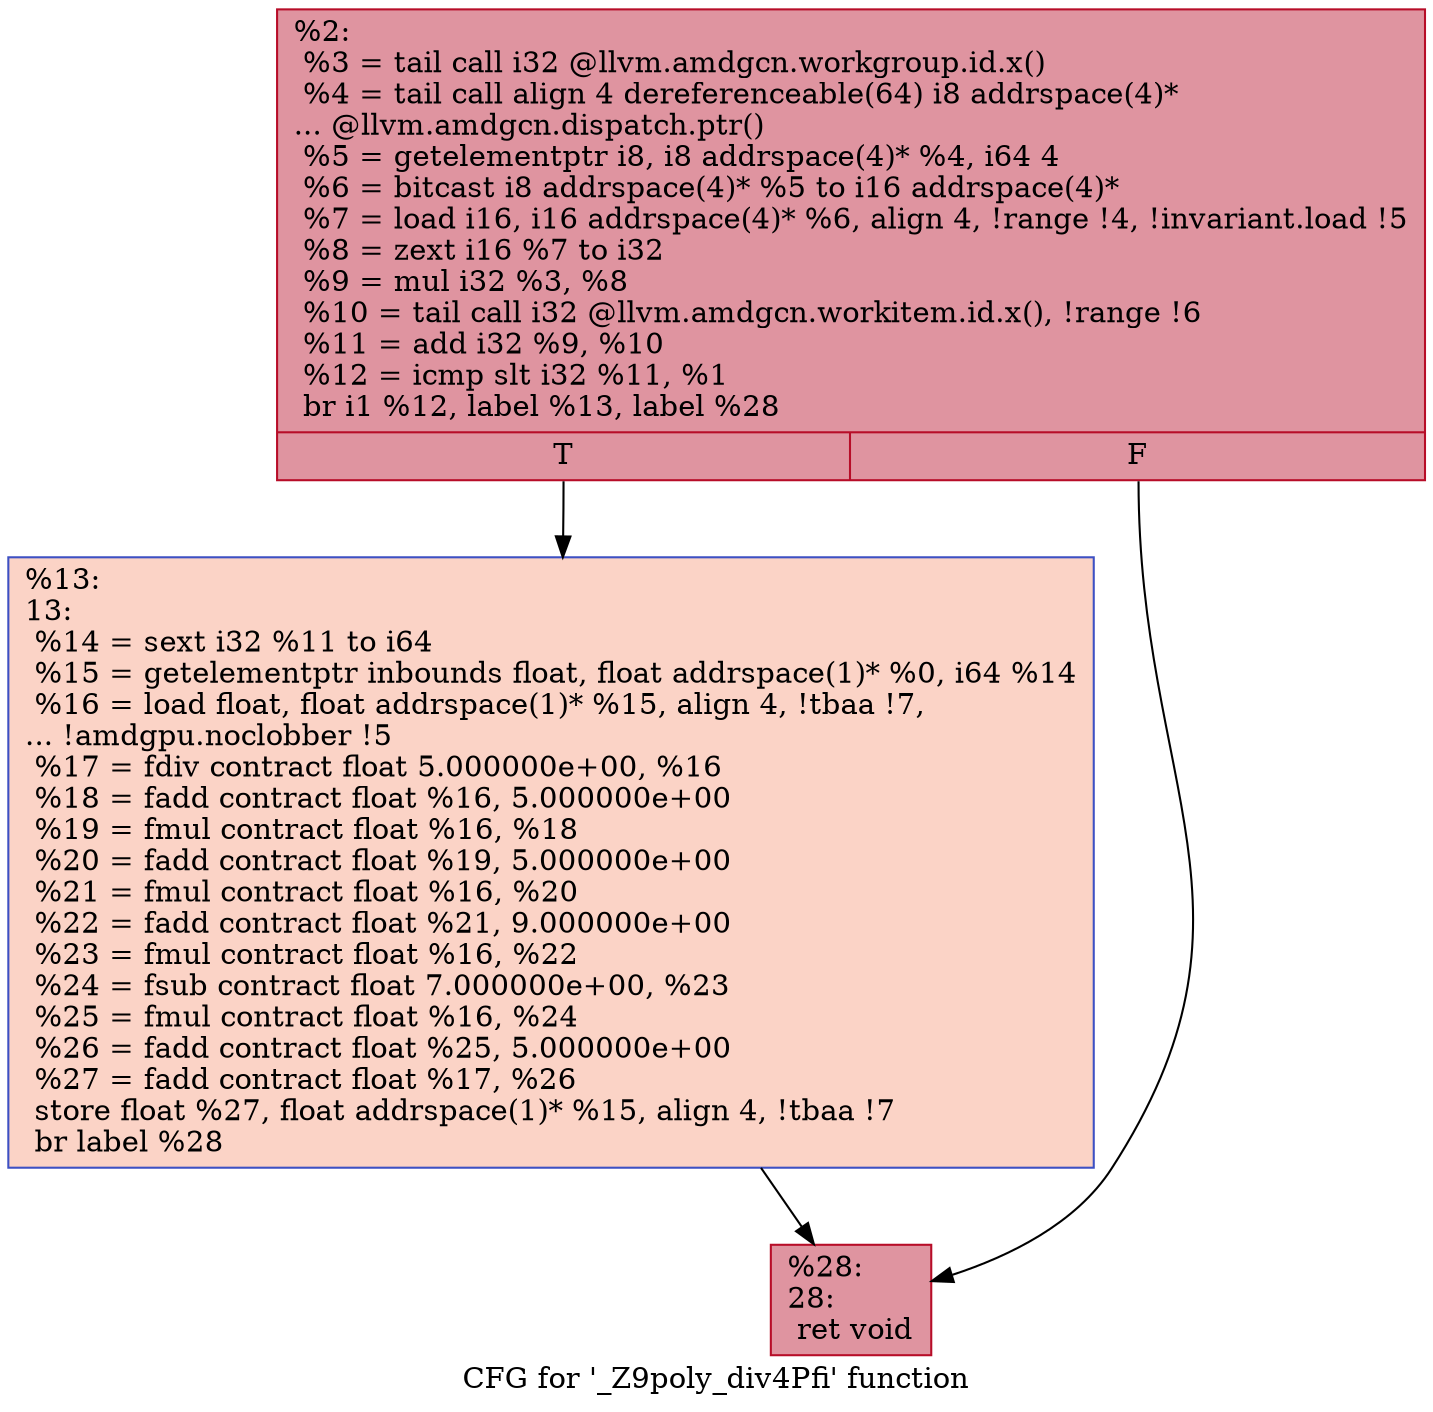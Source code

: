 digraph "CFG for '_Z9poly_div4Pfi' function" {
	label="CFG for '_Z9poly_div4Pfi' function";

	Node0x6267090 [shape=record,color="#b70d28ff", style=filled, fillcolor="#b70d2870",label="{%2:\l  %3 = tail call i32 @llvm.amdgcn.workgroup.id.x()\l  %4 = tail call align 4 dereferenceable(64) i8 addrspace(4)*\l... @llvm.amdgcn.dispatch.ptr()\l  %5 = getelementptr i8, i8 addrspace(4)* %4, i64 4\l  %6 = bitcast i8 addrspace(4)* %5 to i16 addrspace(4)*\l  %7 = load i16, i16 addrspace(4)* %6, align 4, !range !4, !invariant.load !5\l  %8 = zext i16 %7 to i32\l  %9 = mul i32 %3, %8\l  %10 = tail call i32 @llvm.amdgcn.workitem.id.x(), !range !6\l  %11 = add i32 %9, %10\l  %12 = icmp slt i32 %11, %1\l  br i1 %12, label %13, label %28\l|{<s0>T|<s1>F}}"];
	Node0x6267090:s0 -> Node0x6268fd0;
	Node0x6267090:s1 -> Node0x6269060;
	Node0x6268fd0 [shape=record,color="#3d50c3ff", style=filled, fillcolor="#f59c7d70",label="{%13:\l13:                                               \l  %14 = sext i32 %11 to i64\l  %15 = getelementptr inbounds float, float addrspace(1)* %0, i64 %14\l  %16 = load float, float addrspace(1)* %15, align 4, !tbaa !7,\l... !amdgpu.noclobber !5\l  %17 = fdiv contract float 5.000000e+00, %16\l  %18 = fadd contract float %16, 5.000000e+00\l  %19 = fmul contract float %16, %18\l  %20 = fadd contract float %19, 5.000000e+00\l  %21 = fmul contract float %16, %20\l  %22 = fadd contract float %21, 9.000000e+00\l  %23 = fmul contract float %16, %22\l  %24 = fsub contract float 7.000000e+00, %23\l  %25 = fmul contract float %16, %24\l  %26 = fadd contract float %25, 5.000000e+00\l  %27 = fadd contract float %17, %26\l  store float %27, float addrspace(1)* %15, align 4, !tbaa !7\l  br label %28\l}"];
	Node0x6268fd0 -> Node0x6269060;
	Node0x6269060 [shape=record,color="#b70d28ff", style=filled, fillcolor="#b70d2870",label="{%28:\l28:                                               \l  ret void\l}"];
}

